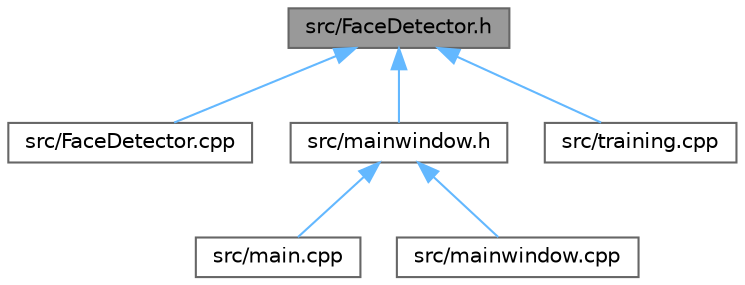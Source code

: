 digraph "src/FaceDetector.h"
{
 // LATEX_PDF_SIZE
  bgcolor="transparent";
  edge [fontname=Helvetica,fontsize=10,labelfontname=Helvetica,labelfontsize=10];
  node [fontname=Helvetica,fontsize=10,shape=box,height=0.2,width=0.4];
  Node1 [id="Node000001",label="src/FaceDetector.h",height=0.2,width=0.4,color="gray40", fillcolor="grey60", style="filled", fontcolor="black",tooltip="detection class incorporting OpenCV's Haar Cascade Classifier"];
  Node1 -> Node2 [id="edge1_Node000001_Node000002",dir="back",color="steelblue1",style="solid",tooltip=" "];
  Node2 [id="Node000002",label="src/FaceDetector.cpp",height=0.2,width=0.4,color="grey40", fillcolor="white", style="filled",URL="$FaceDetector_8cpp.html",tooltip="detection class incorporting OpenCV's Haar Cascade Classifier"];
  Node1 -> Node3 [id="edge2_Node000001_Node000003",dir="back",color="steelblue1",style="solid",tooltip=" "];
  Node3 [id="Node000003",label="src/mainwindow.h",height=0.2,width=0.4,color="grey40", fillcolor="white", style="filled",URL="$mainwindow_8h.html",tooltip="Header file for the mainwindow class, which is the window that identifies the user based on the train..."];
  Node3 -> Node4 [id="edge3_Node000003_Node000004",dir="back",color="steelblue1",style="solid",tooltip=" "];
  Node4 [id="Node000004",label="src/main.cpp",height=0.2,width=0.4,color="grey40", fillcolor="white", style="filled",URL="$main_8cpp.html",tooltip="Main method of the program."];
  Node3 -> Node5 [id="edge4_Node000003_Node000005",dir="back",color="steelblue1",style="solid",tooltip=" "];
  Node5 [id="Node000005",label="src/mainwindow.cpp",height=0.2,width=0.4,color="grey40", fillcolor="white", style="filled",URL="$mainwindow_8cpp.html",tooltip="This class implements the mainwindow class to create the GUI."];
  Node1 -> Node6 [id="edge5_Node000001_Node000006",dir="back",color="steelblue1",style="solid",tooltip=" "];
  Node6 [id="Node000006",label="src/training.cpp",height=0.2,width=0.4,color="grey40", fillcolor="white", style="filled",URL="$training_8cpp.html",tooltip="This class implements the training class to train the face recognizer model."];
}
